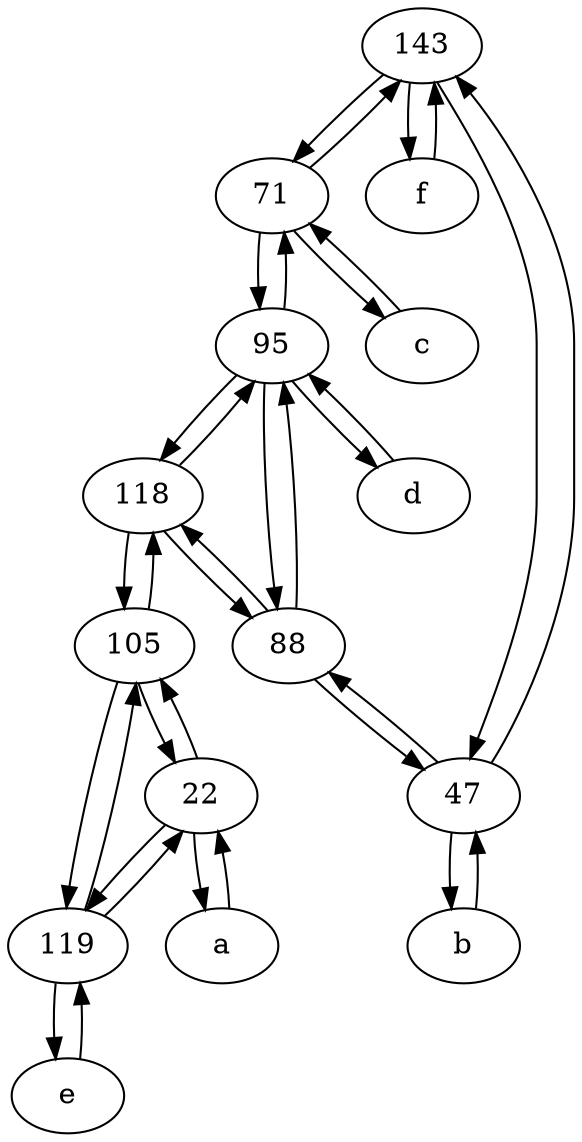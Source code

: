 digraph  {
	143;
	b [pos="50,20!"];
	95;
	71;
	c [pos="20,10!"];
	f [pos="15,45!"];
	118;
	119;
	22;
	105;
	88;
	d [pos="20,30!"];
	a [pos="40,10!"];
	47;
	e [pos="30,50!"];
	22 -> a;
	143 -> 47;
	71 -> 143;
	105 -> 22;
	95 -> 71;
	143 -> 71;
	22 -> 105;
	47 -> 88;
	119 -> 22;
	119 -> 105;
	a -> 22;
	b -> 47;
	95 -> 88;
	f -> 143;
	143 -> f;
	d -> 95;
	95 -> d;
	22 -> 119;
	47 -> b;
	c -> 71;
	88 -> 47;
	118 -> 88;
	88 -> 118;
	95 -> 118;
	118 -> 95;
	71 -> c;
	47 -> 143;
	88 -> 95;
	118 -> 105;
	105 -> 118;
	119 -> e;
	105 -> 119;
	e -> 119;
	71 -> 95;

	}